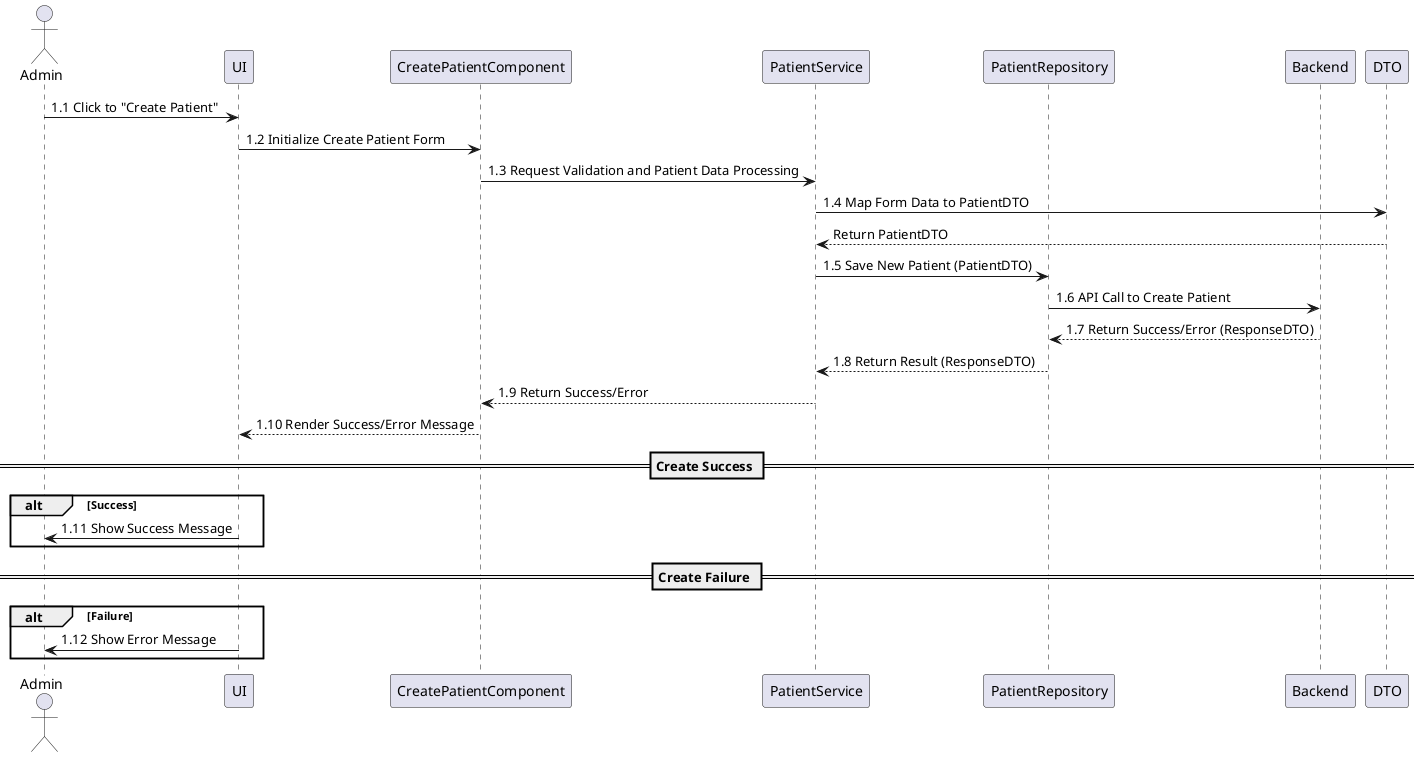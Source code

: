 @startuml "createPatient"
actor Admin
participant "UI" as UI
participant "CreatePatientComponent" as Component
participant "PatientService" as Service
participant "PatientRepository" as Repository
participant "Backend" as Backend
participant "DTO" as DTO
 
Admin -> UI: 1.1 Click to "Create Patient"
UI -> Component: 1.2 Initialize Create Patient Form
Component -> Service: 1.3 Request Validation and Patient Data Processing
Service -> DTO: 1.4 Map Form Data to PatientDTO
DTO --> Service: Return PatientDTO
Service -> Repository: 1.5 Save New Patient (PatientDTO)
Repository -> Backend: 1.6 API Call to Create Patient
Backend --> Repository: 1.7 Return Success/Error (ResponseDTO)
Repository --> Service: 1.8 Return Result (ResponseDTO)
Service --> Component: 1.9 Return Success/Error
Component --> UI: 1.10 Render Success/Error Message
 
== Create Success ==
 
alt Success
UI -> Admin: 1.11 Show Success Message
end
 
== Create Failure ==
 
alt Failure
UI -> Admin: 1.12 Show Error Message
end
@enduml